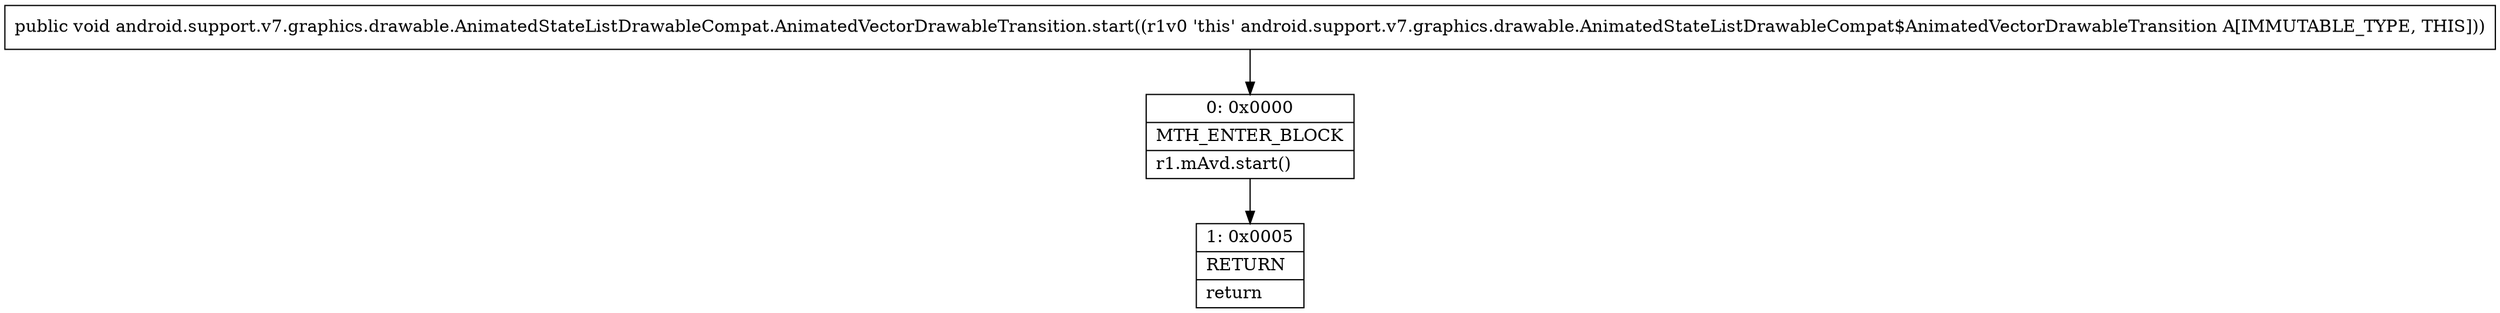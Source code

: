 digraph "CFG forandroid.support.v7.graphics.drawable.AnimatedStateListDrawableCompat.AnimatedVectorDrawableTransition.start()V" {
Node_0 [shape=record,label="{0\:\ 0x0000|MTH_ENTER_BLOCK\l|r1.mAvd.start()\l}"];
Node_1 [shape=record,label="{1\:\ 0x0005|RETURN\l|return\l}"];
MethodNode[shape=record,label="{public void android.support.v7.graphics.drawable.AnimatedStateListDrawableCompat.AnimatedVectorDrawableTransition.start((r1v0 'this' android.support.v7.graphics.drawable.AnimatedStateListDrawableCompat$AnimatedVectorDrawableTransition A[IMMUTABLE_TYPE, THIS])) }"];
MethodNode -> Node_0;
Node_0 -> Node_1;
}

